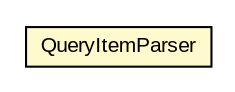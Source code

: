 #!/usr/local/bin/dot
#
# Class diagram 
# Generated by UMLGraph version 5.3 (http://www.umlgraph.org/)
#

digraph G {
	edge [fontname="arial",fontsize=10,labelfontname="arial",labelfontsize=10];
	node [fontname="arial",fontsize=10,shape=plaintext];
	nodesep=0.25;
	ranksep=0.5;
	// context.arch.intelligibility.rules.QueryItemParser
	c21618 [label=<<table title="context.arch.intelligibility.rules.QueryItemParser" border="0" cellborder="1" cellspacing="0" cellpadding="2" port="p" bgcolor="lemonChiffon" href="./QueryItemParser.html">
		<tr><td><table border="0" cellspacing="0" cellpadding="1">
<tr><td align="center" balign="center"> QueryItemParser </td></tr>
		</table></td></tr>
		</table>>, fontname="arial", fontcolor="black", fontsize=10.0];
}

